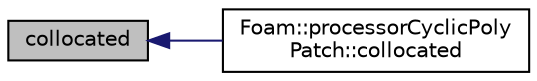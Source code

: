 digraph "collocated"
{
  bgcolor="transparent";
  edge [fontname="Helvetica",fontsize="10",labelfontname="Helvetica",labelfontsize="10"];
  node [fontname="Helvetica",fontsize="10",shape=record];
  rankdir="LR";
  Node1 [label="collocated",height=0.2,width=0.4,color="black", fillcolor="grey75", style="filled", fontcolor="black"];
  Node1 -> Node2 [dir="back",color="midnightblue",fontsize="10",style="solid",fontname="Helvetica"];
  Node2 [label="Foam::processorCyclicPoly\lPatch::collocated",height=0.2,width=0.4,color="black",URL="$a02023.html#ac20f6a82a697a4b7867e17abc996f13f",tooltip="Are faces collocated. Either size 0,1 or length of patch. "];
}
